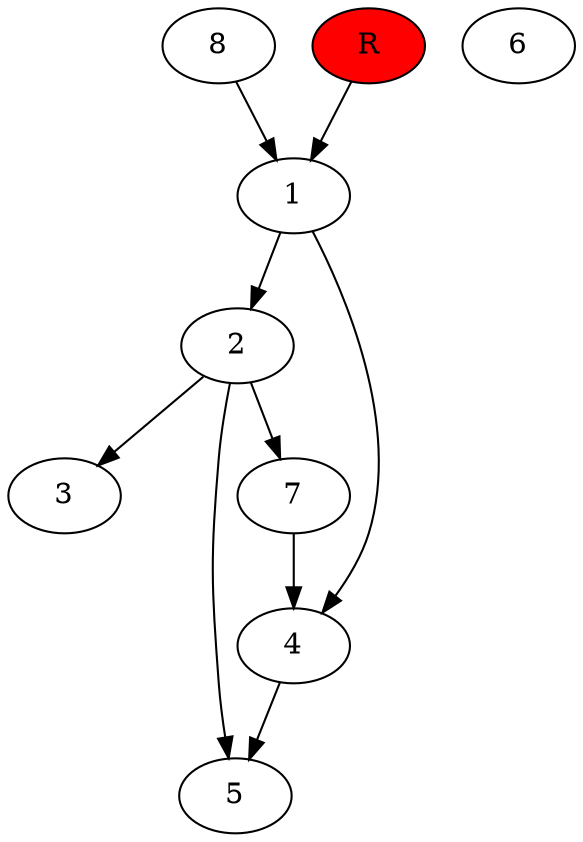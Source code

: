digraph prb37828 {
	1
	2
	3
	4
	5
	6
	7
	8
	R [fillcolor="#ff0000" style=filled]
	1 -> 2
	1 -> 4
	2 -> 3
	2 -> 5
	2 -> 7
	4 -> 5
	7 -> 4
	8 -> 1
	R -> 1
}
